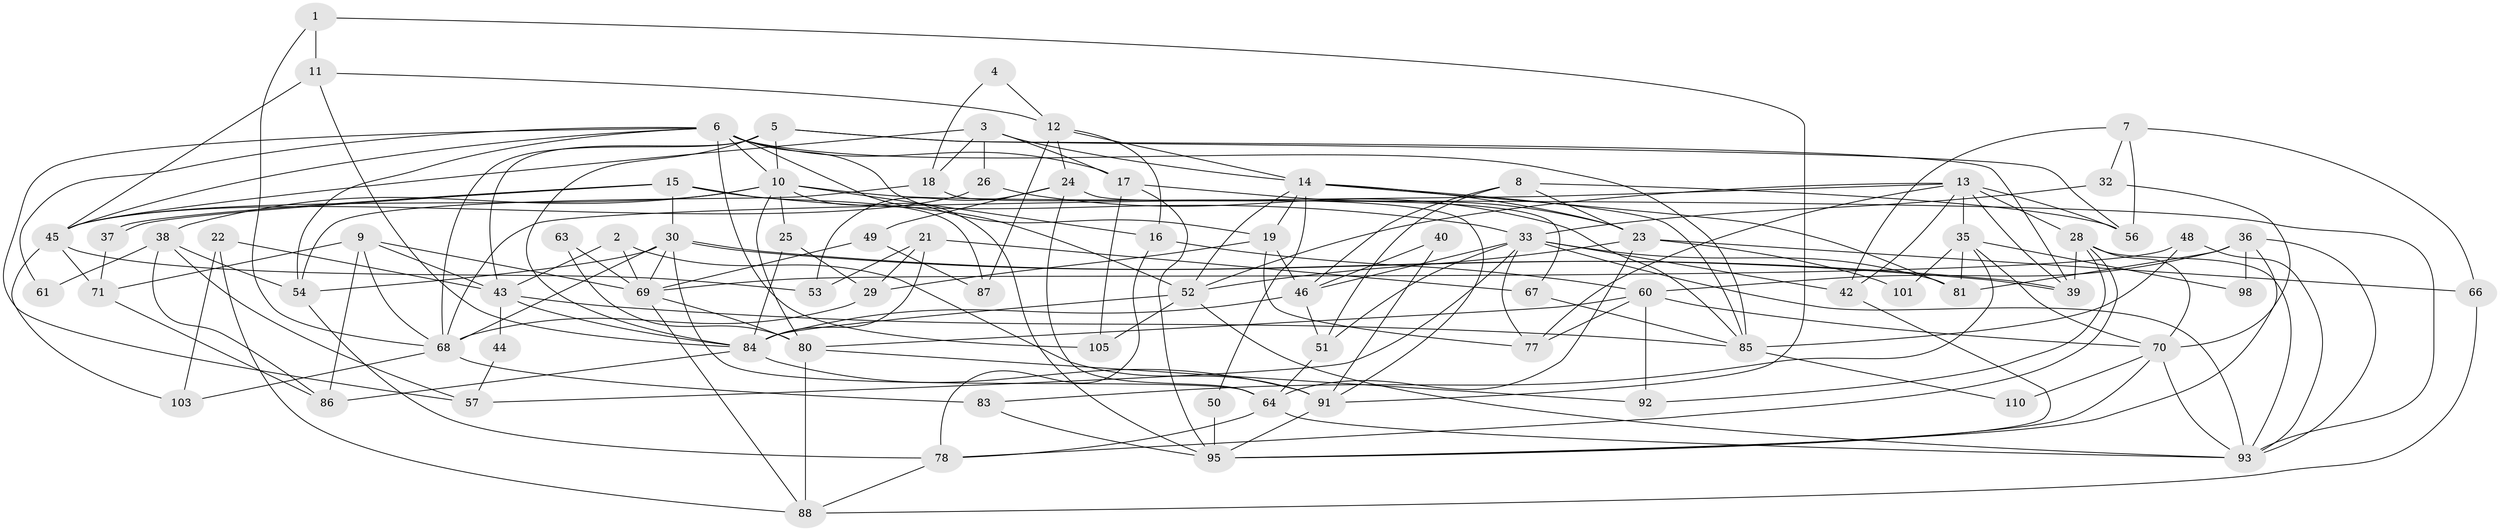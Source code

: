 // original degree distribution, {4: 0.2807017543859649, 3: 0.2894736842105263, 5: 0.21929824561403508, 2: 0.10526315789473684, 6: 0.043859649122807015, 7: 0.05263157894736842, 8: 0.008771929824561403}
// Generated by graph-tools (version 1.1) at 2025/11/02/27/25 16:11:22]
// undirected, 79 vertices, 189 edges
graph export_dot {
graph [start="1"]
  node [color=gray90,style=filled];
  1;
  2;
  3;
  4;
  5 [super="+20"];
  6 [super="+58"];
  7 [super="+75"];
  8 [super="+55"];
  9 [super="+73"];
  10 [super="+109"];
  11 [super="+74"];
  12;
  13 [super="+31"];
  14 [super="+72"];
  15;
  16;
  17 [super="+47"];
  18;
  19 [super="+34"];
  21;
  22;
  23 [super="+27"];
  24 [super="+59"];
  25;
  26;
  28 [super="+94"];
  29 [super="+79"];
  30 [super="+62"];
  32;
  33 [super="+41"];
  35;
  36 [super="+102"];
  37;
  38 [super="+111"];
  39;
  40;
  42 [super="+82"];
  43 [super="+90"];
  44;
  45 [super="+99"];
  46 [super="+65"];
  48;
  49;
  50;
  51;
  52 [super="+100"];
  53;
  54;
  56;
  57;
  60 [super="+114"];
  61;
  63;
  64 [super="+76"];
  66;
  67;
  68 [super="+113"];
  69 [super="+107"];
  70 [super="+112"];
  71;
  77;
  78 [super="+89"];
  80 [super="+104"];
  81;
  83;
  84 [super="+97"];
  85;
  86;
  87;
  88;
  91 [super="+96"];
  92;
  93 [super="+108"];
  95 [super="+106"];
  98;
  101;
  103;
  105;
  110;
  1 -- 68;
  1 -- 91;
  1 -- 11;
  2 -- 91;
  2 -- 69;
  2 -- 43;
  3 -- 17;
  3 -- 18;
  3 -- 26;
  3 -- 45;
  3 -- 14;
  4 -- 18;
  4 -- 12;
  5 -- 10;
  5 -- 68;
  5 -- 56;
  5 -- 84;
  5 -- 39;
  5 -- 43;
  6 -- 52;
  6 -- 57;
  6 -- 17;
  6 -- 85;
  6 -- 54;
  6 -- 105;
  6 -- 10;
  6 -- 61;
  6 -- 19;
  6 -- 45;
  7 -- 42;
  7 -- 66;
  7 -- 56;
  7 -- 32;
  8 -- 23;
  8 -- 56;
  8 -- 51;
  8 -- 46;
  9 -- 71;
  9 -- 69;
  9 -- 86;
  9 -- 68;
  9 -- 43;
  10 -- 95 [weight=2];
  10 -- 16;
  10 -- 93;
  10 -- 38;
  10 -- 25;
  10 -- 45;
  10 -- 80;
  11 -- 45;
  11 -- 84;
  11 -- 12;
  12 -- 16;
  12 -- 14;
  12 -- 24;
  12 -- 87;
  13 -- 56;
  13 -- 35;
  13 -- 52;
  13 -- 28 [weight=2];
  13 -- 68;
  13 -- 77;
  13 -- 39;
  13 -- 42;
  14 -- 81;
  14 -- 50;
  14 -- 52;
  14 -- 85;
  14 -- 23;
  14 -- 19;
  15 -- 37;
  15 -- 37;
  15 -- 87;
  15 -- 33;
  15 -- 30;
  16 -- 78;
  16 -- 60;
  17 -- 23;
  17 -- 105;
  17 -- 95;
  18 -- 54;
  18 -- 91;
  19 -- 29;
  19 -- 77;
  19 -- 46;
  21 -- 67;
  21 -- 29;
  21 -- 53;
  21 -- 84;
  22 -- 43;
  22 -- 103;
  22 -- 88;
  23 -- 101;
  23 -- 64;
  23 -- 66;
  23 -- 52;
  24 -- 53;
  24 -- 64;
  24 -- 49;
  24 -- 67;
  25 -- 84;
  25 -- 29;
  26 -- 85;
  26 -- 45;
  28 -- 92;
  28 -- 39;
  28 -- 78;
  28 -- 70;
  28 -- 93;
  29 -- 68;
  30 -- 68;
  30 -- 39;
  30 -- 39;
  30 -- 64;
  30 -- 54;
  30 -- 69;
  32 -- 70;
  32 -- 33;
  33 -- 93;
  33 -- 42;
  33 -- 77;
  33 -- 81;
  33 -- 51;
  33 -- 57;
  33 -- 46;
  35 -- 81;
  35 -- 70;
  35 -- 83;
  35 -- 98;
  35 -- 101;
  36 -- 95;
  36 -- 93;
  36 -- 98;
  36 -- 60;
  36 -- 81;
  37 -- 71;
  38 -- 54;
  38 -- 61;
  38 -- 86;
  38 -- 57;
  40 -- 91;
  40 -- 46;
  42 -- 95;
  43 -- 85;
  43 -- 44;
  43 -- 84;
  44 -- 57;
  45 -- 53;
  45 -- 103;
  45 -- 71;
  46 -- 51;
  46 -- 84;
  48 -- 85;
  48 -- 93;
  48 -- 69;
  49 -- 87;
  49 -- 69;
  50 -- 95;
  51 -- 64;
  52 -- 105;
  52 -- 84;
  52 -- 93;
  54 -- 78;
  60 -- 92;
  60 -- 80;
  60 -- 70;
  60 -- 77;
  63 -- 69;
  63 -- 80;
  64 -- 78;
  64 -- 93;
  66 -- 88;
  67 -- 85;
  68 -- 83;
  68 -- 103;
  69 -- 80;
  69 -- 88;
  70 -- 110;
  70 -- 95;
  70 -- 93;
  71 -- 86;
  78 -- 88;
  80 -- 88;
  80 -- 92;
  83 -- 95;
  84 -- 86;
  84 -- 91;
  85 -- 110;
  91 -- 95;
}
